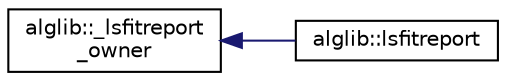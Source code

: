 digraph "Graphical Class Hierarchy"
{
  edge [fontname="Helvetica",fontsize="10",labelfontname="Helvetica",labelfontsize="10"];
  node [fontname="Helvetica",fontsize="10",shape=record];
  rankdir="LR";
  Node0 [label="alglib::_lsfitreport\l_owner",height=0.2,width=0.4,color="black", fillcolor="white", style="filled",URL="$classalglib_1_1__lsfitreport__owner.html"];
  Node0 -> Node1 [dir="back",color="midnightblue",fontsize="10",style="solid",fontname="Helvetica"];
  Node1 [label="alglib::lsfitreport",height=0.2,width=0.4,color="black", fillcolor="white", style="filled",URL="$classalglib_1_1lsfitreport.html"];
}
